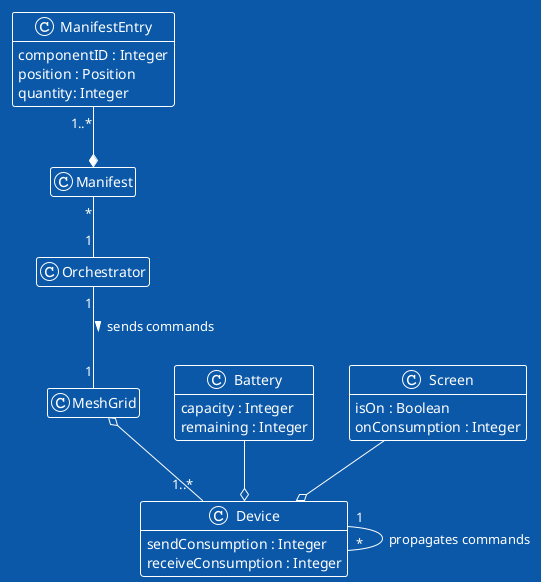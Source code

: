 @startuml class_diagram

!theme amiga

hide empty members

class ManifestEntry {
    componentID : Integer 
    position : Position 
    quantity: Integer
}

class Manifest {}

class Orchestrator {}

class MeshGrid {}

class Device {
    sendConsumption : Integer
    receiveConsumption : Integer
}

class Battery {
    capacity : Integer
    remaining : Integer
}
 
class Screen {
    isOn : Boolean
    onConsumption : Integer
}


ManifestEntry "1..*" --* Manifest
Manifest "*" --  "1" Orchestrator
Orchestrator "1" -- "1" MeshGrid : > sends commands
MeshGrid o-- "1..*" Device
Device "1" -- "*" Device : propagates commands
Battery --o Device
Screen --o Device


@enduml